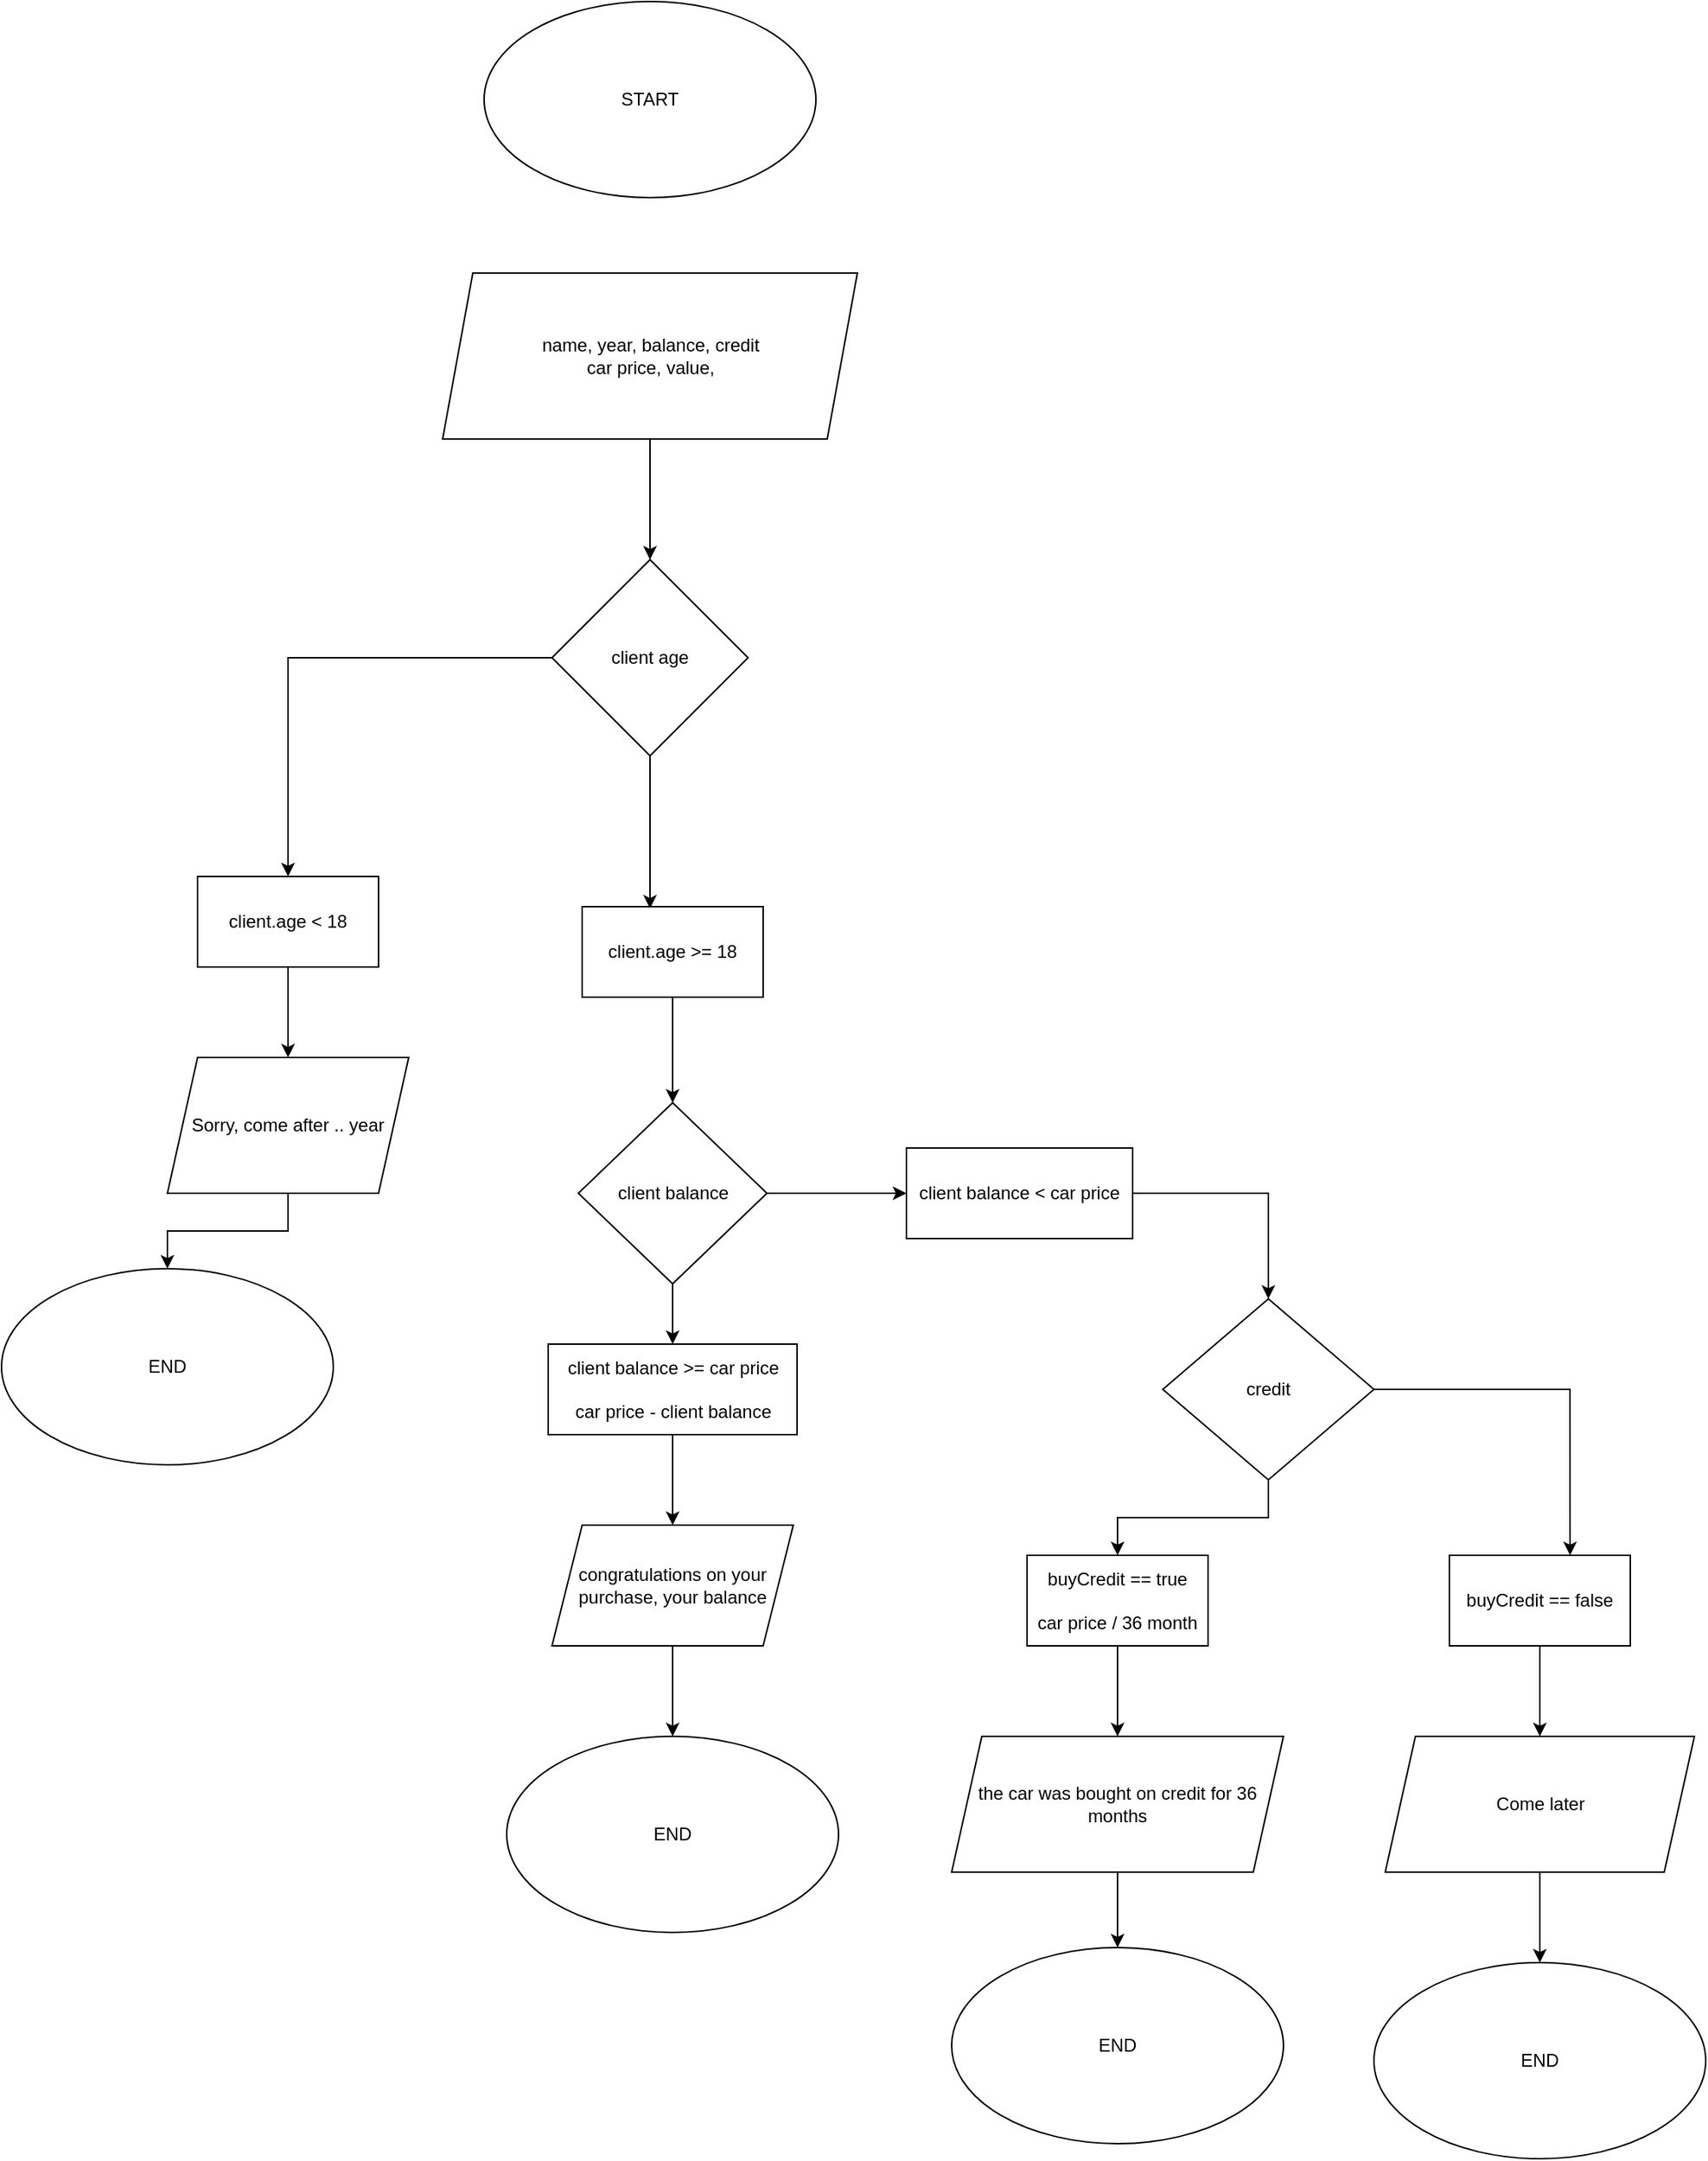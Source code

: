 <mxfile version="20.0.4" type="github">
  <diagram id="ARRfoMIhyHG2AZUbb04H" name="Page-1">
    <mxGraphModel dx="1902" dy="1169" grid="1" gridSize="10" guides="1" tooltips="1" connect="1" arrows="1" fold="1" page="1" pageScale="1" pageWidth="1169" pageHeight="1654" math="0" shadow="0">
      <root>
        <mxCell id="0" />
        <mxCell id="1" parent="0" />
        <mxCell id="MKFz-coVLYGxsq4e5h-j-1" value="" style="edgeStyle=orthogonalEdgeStyle;rounded=0;orthogonalLoop=1;jettySize=auto;html=1;" edge="1" parent="1" source="MKFz-coVLYGxsq4e5h-j-2" target="MKFz-coVLYGxsq4e5h-j-5">
          <mxGeometry relative="1" as="geometry" />
        </mxCell>
        <mxCell id="MKFz-coVLYGxsq4e5h-j-2" value="name, year, balance, credit&lt;br&gt;&amp;nbsp;car price, value,&amp;nbsp;" style="shape=parallelogram;perimeter=parallelogramPerimeter;whiteSpace=wrap;html=1;fixedSize=1;" vertex="1" parent="1">
          <mxGeometry x="902.5" y="240" width="275" height="110" as="geometry" />
        </mxCell>
        <mxCell id="MKFz-coVLYGxsq4e5h-j-3" style="edgeStyle=orthogonalEdgeStyle;rounded=0;orthogonalLoop=1;jettySize=auto;html=1;entryX=0.375;entryY=0.021;entryDx=0;entryDy=0;entryPerimeter=0;" edge="1" parent="1" source="MKFz-coVLYGxsq4e5h-j-5" target="MKFz-coVLYGxsq4e5h-j-11">
          <mxGeometry relative="1" as="geometry" />
        </mxCell>
        <mxCell id="MKFz-coVLYGxsq4e5h-j-4" style="edgeStyle=orthogonalEdgeStyle;rounded=0;orthogonalLoop=1;jettySize=auto;html=1;entryX=0.5;entryY=0;entryDx=0;entryDy=0;" edge="1" parent="1" source="MKFz-coVLYGxsq4e5h-j-5" target="MKFz-coVLYGxsq4e5h-j-7">
          <mxGeometry relative="1" as="geometry" />
        </mxCell>
        <mxCell id="MKFz-coVLYGxsq4e5h-j-5" value="client age" style="rhombus;whiteSpace=wrap;html=1;" vertex="1" parent="1">
          <mxGeometry x="975" y="430" width="130" height="130" as="geometry" />
        </mxCell>
        <mxCell id="MKFz-coVLYGxsq4e5h-j-6" value="" style="edgeStyle=orthogonalEdgeStyle;rounded=0;orthogonalLoop=1;jettySize=auto;html=1;" edge="1" parent="1" source="MKFz-coVLYGxsq4e5h-j-7" target="MKFz-coVLYGxsq4e5h-j-9">
          <mxGeometry relative="1" as="geometry" />
        </mxCell>
        <mxCell id="MKFz-coVLYGxsq4e5h-j-7" value="client.age &amp;lt; 18" style="rounded=0;whiteSpace=wrap;html=1;" vertex="1" parent="1">
          <mxGeometry x="740" y="640" width="120" height="60" as="geometry" />
        </mxCell>
        <mxCell id="MKFz-coVLYGxsq4e5h-j-8" style="edgeStyle=orthogonalEdgeStyle;rounded=0;orthogonalLoop=1;jettySize=auto;html=1;entryX=0.5;entryY=0;entryDx=0;entryDy=0;" edge="1" parent="1" source="MKFz-coVLYGxsq4e5h-j-9" target="MKFz-coVLYGxsq4e5h-j-35">
          <mxGeometry relative="1" as="geometry" />
        </mxCell>
        <mxCell id="MKFz-coVLYGxsq4e5h-j-9" value="Sorry, come after .. year" style="shape=parallelogram;perimeter=parallelogramPerimeter;whiteSpace=wrap;html=1;fixedSize=1;" vertex="1" parent="1">
          <mxGeometry x="720" y="760" width="160" height="90" as="geometry" />
        </mxCell>
        <mxCell id="MKFz-coVLYGxsq4e5h-j-10" value="" style="edgeStyle=orthogonalEdgeStyle;rounded=0;orthogonalLoop=1;jettySize=auto;html=1;" edge="1" parent="1" source="MKFz-coVLYGxsq4e5h-j-11" target="MKFz-coVLYGxsq4e5h-j-14">
          <mxGeometry relative="1" as="geometry" />
        </mxCell>
        <mxCell id="MKFz-coVLYGxsq4e5h-j-11" value="client.age &amp;gt;= 18" style="rounded=0;whiteSpace=wrap;html=1;" vertex="1" parent="1">
          <mxGeometry x="995" y="660" width="120" height="60" as="geometry" />
        </mxCell>
        <mxCell id="MKFz-coVLYGxsq4e5h-j-12" value="" style="edgeStyle=orthogonalEdgeStyle;rounded=0;orthogonalLoop=1;jettySize=auto;html=1;" edge="1" parent="1" source="MKFz-coVLYGxsq4e5h-j-14" target="MKFz-coVLYGxsq4e5h-j-16">
          <mxGeometry relative="1" as="geometry" />
        </mxCell>
        <mxCell id="MKFz-coVLYGxsq4e5h-j-13" value="" style="edgeStyle=orthogonalEdgeStyle;rounded=0;orthogonalLoop=1;jettySize=auto;html=1;" edge="1" parent="1" source="MKFz-coVLYGxsq4e5h-j-14" target="MKFz-coVLYGxsq4e5h-j-20">
          <mxGeometry relative="1" as="geometry" />
        </mxCell>
        <mxCell id="MKFz-coVLYGxsq4e5h-j-14" value="client balance" style="rhombus;whiteSpace=wrap;html=1;" vertex="1" parent="1">
          <mxGeometry x="992.5" y="790" width="125" height="120" as="geometry" />
        </mxCell>
        <mxCell id="MKFz-coVLYGxsq4e5h-j-15" value="" style="edgeStyle=orthogonalEdgeStyle;rounded=0;orthogonalLoop=1;jettySize=auto;html=1;" edge="1" parent="1" source="MKFz-coVLYGxsq4e5h-j-16" target="MKFz-coVLYGxsq4e5h-j-18">
          <mxGeometry relative="1" as="geometry" />
        </mxCell>
        <mxCell id="MKFz-coVLYGxsq4e5h-j-16" value="сlient balance &amp;gt;= car price&lt;br&gt;&lt;br&gt;car price - client balance" style="rounded=0;whiteSpace=wrap;html=1;" vertex="1" parent="1">
          <mxGeometry x="972.5" y="950" width="165" height="60" as="geometry" />
        </mxCell>
        <mxCell id="MKFz-coVLYGxsq4e5h-j-17" value="" style="edgeStyle=orthogonalEdgeStyle;rounded=0;orthogonalLoop=1;jettySize=auto;html=1;" edge="1" parent="1" source="MKFz-coVLYGxsq4e5h-j-18" target="MKFz-coVLYGxsq4e5h-j-34">
          <mxGeometry relative="1" as="geometry" />
        </mxCell>
        <mxCell id="MKFz-coVLYGxsq4e5h-j-18" value="congratulations on your purchase, your balance" style="shape=parallelogram;perimeter=parallelogramPerimeter;whiteSpace=wrap;html=1;fixedSize=1;" vertex="1" parent="1">
          <mxGeometry x="975" y="1070" width="160" height="80" as="geometry" />
        </mxCell>
        <mxCell id="MKFz-coVLYGxsq4e5h-j-19" style="edgeStyle=orthogonalEdgeStyle;rounded=0;orthogonalLoop=1;jettySize=auto;html=1;" edge="1" parent="1" source="MKFz-coVLYGxsq4e5h-j-20" target="MKFz-coVLYGxsq4e5h-j-23">
          <mxGeometry relative="1" as="geometry" />
        </mxCell>
        <mxCell id="MKFz-coVLYGxsq4e5h-j-20" value="client balance &amp;lt; car price" style="rounded=0;whiteSpace=wrap;html=1;" vertex="1" parent="1">
          <mxGeometry x="1210" y="820" width="150" height="60" as="geometry" />
        </mxCell>
        <mxCell id="MKFz-coVLYGxsq4e5h-j-21" style="edgeStyle=orthogonalEdgeStyle;rounded=0;orthogonalLoop=1;jettySize=auto;html=1;entryX=0.5;entryY=0;entryDx=0;entryDy=0;" edge="1" parent="1" source="MKFz-coVLYGxsq4e5h-j-23" target="MKFz-coVLYGxsq4e5h-j-31">
          <mxGeometry relative="1" as="geometry" />
        </mxCell>
        <mxCell id="MKFz-coVLYGxsq4e5h-j-22" style="edgeStyle=orthogonalEdgeStyle;rounded=0;orthogonalLoop=1;jettySize=auto;html=1;entryX=0.667;entryY=0;entryDx=0;entryDy=0;entryPerimeter=0;" edge="1" parent="1" source="MKFz-coVLYGxsq4e5h-j-23" target="MKFz-coVLYGxsq4e5h-j-29">
          <mxGeometry relative="1" as="geometry" />
        </mxCell>
        <mxCell id="MKFz-coVLYGxsq4e5h-j-23" value="credit" style="rhombus;whiteSpace=wrap;html=1;" vertex="1" parent="1">
          <mxGeometry x="1380" y="920" width="140" height="120" as="geometry" />
        </mxCell>
        <mxCell id="MKFz-coVLYGxsq4e5h-j-24" value="" style="edgeStyle=orthogonalEdgeStyle;rounded=0;orthogonalLoop=1;jettySize=auto;html=1;" edge="1" parent="1" source="MKFz-coVLYGxsq4e5h-j-25" target="MKFz-coVLYGxsq4e5h-j-33">
          <mxGeometry relative="1" as="geometry" />
        </mxCell>
        <mxCell id="MKFz-coVLYGxsq4e5h-j-25" value="the car was bought on credit for 36 months" style="shape=parallelogram;perimeter=parallelogramPerimeter;whiteSpace=wrap;html=1;fixedSize=1;" vertex="1" parent="1">
          <mxGeometry x="1240" y="1210" width="220" height="90" as="geometry" />
        </mxCell>
        <mxCell id="MKFz-coVLYGxsq4e5h-j-26" value="" style="edgeStyle=orthogonalEdgeStyle;rounded=0;orthogonalLoop=1;jettySize=auto;html=1;" edge="1" parent="1" source="MKFz-coVLYGxsq4e5h-j-27" target="MKFz-coVLYGxsq4e5h-j-32">
          <mxGeometry relative="1" as="geometry" />
        </mxCell>
        <mxCell id="MKFz-coVLYGxsq4e5h-j-27" value="Come later" style="shape=parallelogram;perimeter=parallelogramPerimeter;whiteSpace=wrap;html=1;fixedSize=1;" vertex="1" parent="1">
          <mxGeometry x="1527.5" y="1210" width="205" height="90" as="geometry" />
        </mxCell>
        <mxCell id="MKFz-coVLYGxsq4e5h-j-28" value="" style="edgeStyle=orthogonalEdgeStyle;rounded=0;orthogonalLoop=1;jettySize=auto;html=1;" edge="1" parent="1" source="MKFz-coVLYGxsq4e5h-j-29" target="MKFz-coVLYGxsq4e5h-j-27">
          <mxGeometry relative="1" as="geometry" />
        </mxCell>
        <mxCell id="MKFz-coVLYGxsq4e5h-j-29" value="buyCredit == false" style="rounded=0;whiteSpace=wrap;html=1;" vertex="1" parent="1">
          <mxGeometry x="1570" y="1090" width="120" height="60" as="geometry" />
        </mxCell>
        <mxCell id="MKFz-coVLYGxsq4e5h-j-30" value="" style="edgeStyle=orthogonalEdgeStyle;rounded=0;orthogonalLoop=1;jettySize=auto;html=1;" edge="1" parent="1" source="MKFz-coVLYGxsq4e5h-j-31" target="MKFz-coVLYGxsq4e5h-j-25">
          <mxGeometry relative="1" as="geometry" />
        </mxCell>
        <mxCell id="MKFz-coVLYGxsq4e5h-j-31" value="buyCredit == true&lt;br&gt;&lt;br&gt;car price / 36 month" style="rounded=0;whiteSpace=wrap;html=1;" vertex="1" parent="1">
          <mxGeometry x="1290" y="1090" width="120" height="60" as="geometry" />
        </mxCell>
        <mxCell id="MKFz-coVLYGxsq4e5h-j-32" value="END" style="ellipse;whiteSpace=wrap;html=1;" vertex="1" parent="1">
          <mxGeometry x="1520" y="1360" width="220" height="130" as="geometry" />
        </mxCell>
        <mxCell id="MKFz-coVLYGxsq4e5h-j-33" value="END" style="ellipse;whiteSpace=wrap;html=1;" vertex="1" parent="1">
          <mxGeometry x="1240" y="1350" width="220" height="130" as="geometry" />
        </mxCell>
        <mxCell id="MKFz-coVLYGxsq4e5h-j-34" value="END" style="ellipse;whiteSpace=wrap;html=1;" vertex="1" parent="1">
          <mxGeometry x="945" y="1210" width="220" height="130" as="geometry" />
        </mxCell>
        <mxCell id="MKFz-coVLYGxsq4e5h-j-35" value="END" style="ellipse;whiteSpace=wrap;html=1;" vertex="1" parent="1">
          <mxGeometry x="610" y="900" width="220" height="130" as="geometry" />
        </mxCell>
        <mxCell id="MKFz-coVLYGxsq4e5h-j-36" value="START" style="ellipse;whiteSpace=wrap;html=1;" vertex="1" parent="1">
          <mxGeometry x="930" y="60" width="220" height="130" as="geometry" />
        </mxCell>
      </root>
    </mxGraphModel>
  </diagram>
</mxfile>
